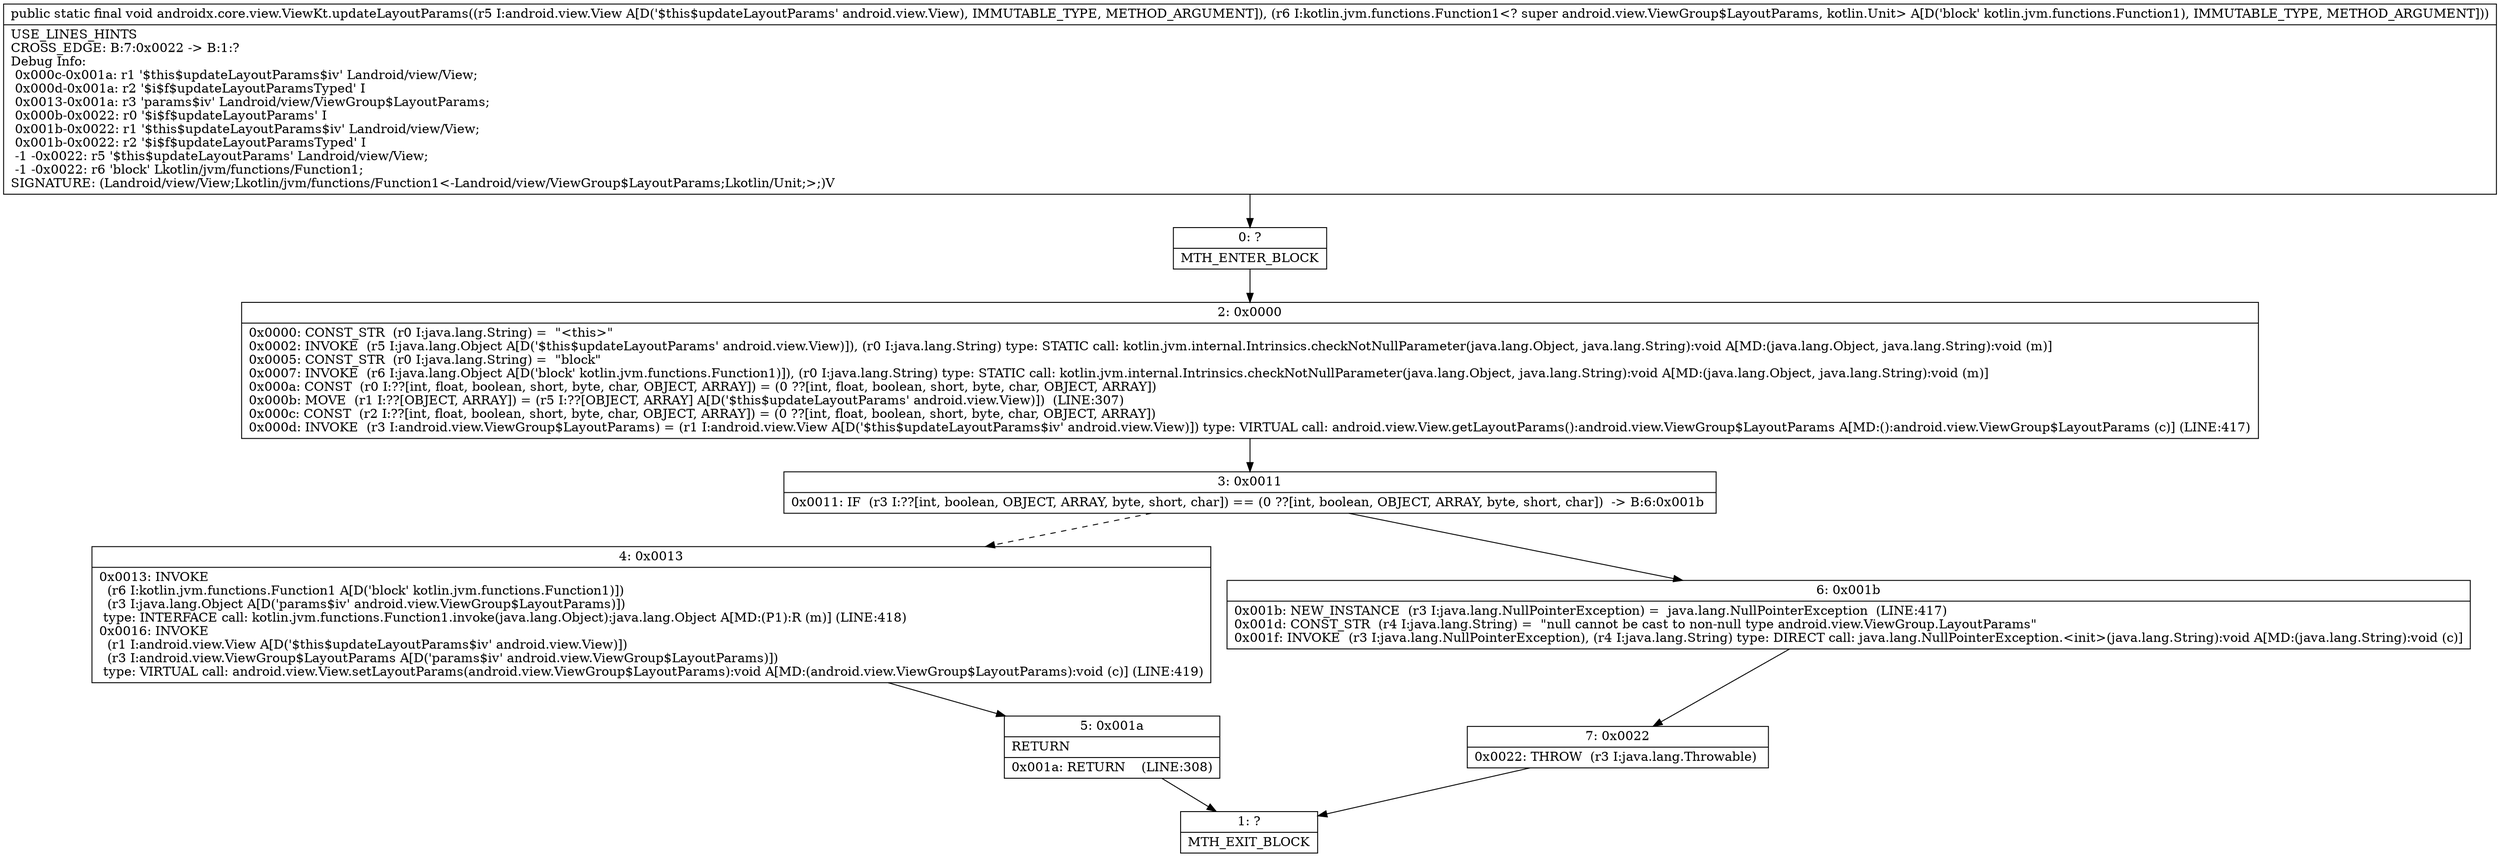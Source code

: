 digraph "CFG forandroidx.core.view.ViewKt.updateLayoutParams(Landroid\/view\/View;Lkotlin\/jvm\/functions\/Function1;)V" {
Node_0 [shape=record,label="{0\:\ ?|MTH_ENTER_BLOCK\l}"];
Node_2 [shape=record,label="{2\:\ 0x0000|0x0000: CONST_STR  (r0 I:java.lang.String) =  \"\<this\>\" \l0x0002: INVOKE  (r5 I:java.lang.Object A[D('$this$updateLayoutParams' android.view.View)]), (r0 I:java.lang.String) type: STATIC call: kotlin.jvm.internal.Intrinsics.checkNotNullParameter(java.lang.Object, java.lang.String):void A[MD:(java.lang.Object, java.lang.String):void (m)]\l0x0005: CONST_STR  (r0 I:java.lang.String) =  \"block\" \l0x0007: INVOKE  (r6 I:java.lang.Object A[D('block' kotlin.jvm.functions.Function1)]), (r0 I:java.lang.String) type: STATIC call: kotlin.jvm.internal.Intrinsics.checkNotNullParameter(java.lang.Object, java.lang.String):void A[MD:(java.lang.Object, java.lang.String):void (m)]\l0x000a: CONST  (r0 I:??[int, float, boolean, short, byte, char, OBJECT, ARRAY]) = (0 ??[int, float, boolean, short, byte, char, OBJECT, ARRAY]) \l0x000b: MOVE  (r1 I:??[OBJECT, ARRAY]) = (r5 I:??[OBJECT, ARRAY] A[D('$this$updateLayoutParams' android.view.View)])  (LINE:307)\l0x000c: CONST  (r2 I:??[int, float, boolean, short, byte, char, OBJECT, ARRAY]) = (0 ??[int, float, boolean, short, byte, char, OBJECT, ARRAY]) \l0x000d: INVOKE  (r3 I:android.view.ViewGroup$LayoutParams) = (r1 I:android.view.View A[D('$this$updateLayoutParams$iv' android.view.View)]) type: VIRTUAL call: android.view.View.getLayoutParams():android.view.ViewGroup$LayoutParams A[MD:():android.view.ViewGroup$LayoutParams (c)] (LINE:417)\l}"];
Node_3 [shape=record,label="{3\:\ 0x0011|0x0011: IF  (r3 I:??[int, boolean, OBJECT, ARRAY, byte, short, char]) == (0 ??[int, boolean, OBJECT, ARRAY, byte, short, char])  \-\> B:6:0x001b \l}"];
Node_4 [shape=record,label="{4\:\ 0x0013|0x0013: INVOKE  \l  (r6 I:kotlin.jvm.functions.Function1 A[D('block' kotlin.jvm.functions.Function1)])\l  (r3 I:java.lang.Object A[D('params$iv' android.view.ViewGroup$LayoutParams)])\l type: INTERFACE call: kotlin.jvm.functions.Function1.invoke(java.lang.Object):java.lang.Object A[MD:(P1):R (m)] (LINE:418)\l0x0016: INVOKE  \l  (r1 I:android.view.View A[D('$this$updateLayoutParams$iv' android.view.View)])\l  (r3 I:android.view.ViewGroup$LayoutParams A[D('params$iv' android.view.ViewGroup$LayoutParams)])\l type: VIRTUAL call: android.view.View.setLayoutParams(android.view.ViewGroup$LayoutParams):void A[MD:(android.view.ViewGroup$LayoutParams):void (c)] (LINE:419)\l}"];
Node_5 [shape=record,label="{5\:\ 0x001a|RETURN\l|0x001a: RETURN    (LINE:308)\l}"];
Node_1 [shape=record,label="{1\:\ ?|MTH_EXIT_BLOCK\l}"];
Node_6 [shape=record,label="{6\:\ 0x001b|0x001b: NEW_INSTANCE  (r3 I:java.lang.NullPointerException) =  java.lang.NullPointerException  (LINE:417)\l0x001d: CONST_STR  (r4 I:java.lang.String) =  \"null cannot be cast to non\-null type android.view.ViewGroup.LayoutParams\" \l0x001f: INVOKE  (r3 I:java.lang.NullPointerException), (r4 I:java.lang.String) type: DIRECT call: java.lang.NullPointerException.\<init\>(java.lang.String):void A[MD:(java.lang.String):void (c)]\l}"];
Node_7 [shape=record,label="{7\:\ 0x0022|0x0022: THROW  (r3 I:java.lang.Throwable) \l}"];
MethodNode[shape=record,label="{public static final void androidx.core.view.ViewKt.updateLayoutParams((r5 I:android.view.View A[D('$this$updateLayoutParams' android.view.View), IMMUTABLE_TYPE, METHOD_ARGUMENT]), (r6 I:kotlin.jvm.functions.Function1\<? super android.view.ViewGroup$LayoutParams, kotlin.Unit\> A[D('block' kotlin.jvm.functions.Function1), IMMUTABLE_TYPE, METHOD_ARGUMENT]))  | USE_LINES_HINTS\lCROSS_EDGE: B:7:0x0022 \-\> B:1:?\lDebug Info:\l  0x000c\-0x001a: r1 '$this$updateLayoutParams$iv' Landroid\/view\/View;\l  0x000d\-0x001a: r2 '$i$f$updateLayoutParamsTyped' I\l  0x0013\-0x001a: r3 'params$iv' Landroid\/view\/ViewGroup$LayoutParams;\l  0x000b\-0x0022: r0 '$i$f$updateLayoutParams' I\l  0x001b\-0x0022: r1 '$this$updateLayoutParams$iv' Landroid\/view\/View;\l  0x001b\-0x0022: r2 '$i$f$updateLayoutParamsTyped' I\l  \-1 \-0x0022: r5 '$this$updateLayoutParams' Landroid\/view\/View;\l  \-1 \-0x0022: r6 'block' Lkotlin\/jvm\/functions\/Function1;\lSIGNATURE: (Landroid\/view\/View;Lkotlin\/jvm\/functions\/Function1\<\-Landroid\/view\/ViewGroup$LayoutParams;Lkotlin\/Unit;\>;)V\l}"];
MethodNode -> Node_0;Node_0 -> Node_2;
Node_2 -> Node_3;
Node_3 -> Node_4[style=dashed];
Node_3 -> Node_6;
Node_4 -> Node_5;
Node_5 -> Node_1;
Node_6 -> Node_7;
Node_7 -> Node_1;
}

